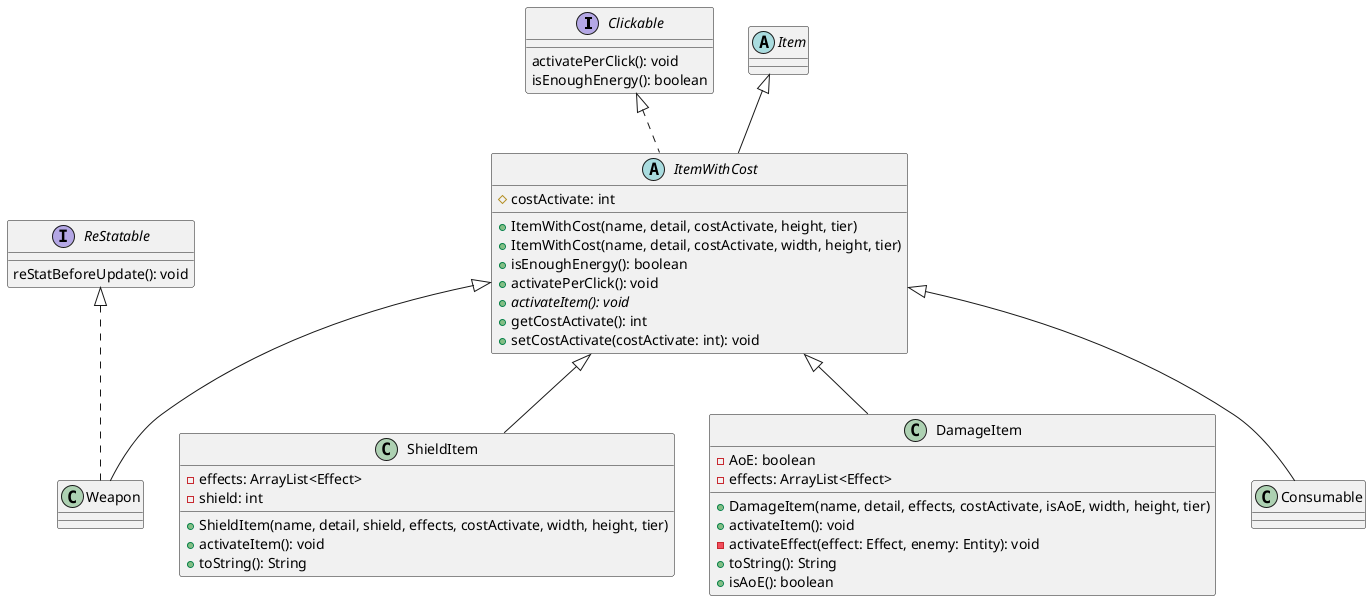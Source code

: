 @startuml
top to bottom direction
interface Clickable [[java:interfaces.Clickable]] {
	activatePerClick(): void
	isEnoughEnergy(): boolean
}
interface ReStatable [[java:interfaces.ReStatable]] {
	reStatBeforeUpdate(): void
}
abstract class Item [[java:game.item.Item]] {}
abstract class ItemWithCost [[java:game.item.ItemWithCost]] {
  #costActivate: int
  +ItemWithCost(name, detail, costActivate, height, tier)
  +ItemWithCost(name, detail, costActivate, width, height, tier)
  +isEnoughEnergy(): boolean
  +activatePerClick(): void
  +{abstract} activateItem(): void
  +getCostActivate(): int
  +setCostActivate(costActivate: int): void
}
class Weapon [[java:game.item.weapon.Weapon]] {}
class ShieldItem [[java:game.item.ShieldItem]] {
  -effects: ArrayList<Effect>
  -shield: int
  +ShieldItem(name, detail, shield, effects, costActivate, width, height, tier)
  +activateItem(): void
  +toString(): String
}
class DamageItem [[java:game.item.DamageItem]] {
  -AoE: boolean
  -effects: ArrayList<Effect>
  +DamageItem(name, detail, effects, costActivate, isAoE, width, height, tier)
  +activateItem(): void
  -activateEffect(effect: Effect, enemy: Entity): void
  +toString(): String
  +isAoE(): boolean
}
class Consumable [[java:game.item.consumable.Consumable]] {}
Item <|-- ItemWithCost
Clickable <|.. ItemWithCost
ItemWithCost <|-- ShieldItem
ItemWithCost <|-- DamageItem
ItemWithCost <|-- Weapon
ReStatable <|.. Weapon
ItemWithCost <|-- Consumable
@enduml